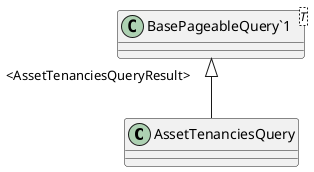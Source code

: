 @startuml
class AssetTenanciesQuery {
}
class "BasePageableQuery`1"<T> {
}
"BasePageableQuery`1" "<AssetTenanciesQueryResult>" <|-- AssetTenanciesQuery
@enduml
